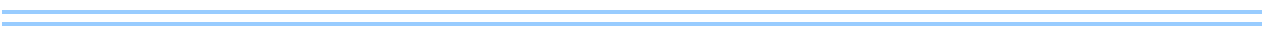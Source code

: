 <mxfile version="24.7.17">
  <diagram name="Page-1" id="x06RyQpvFY75FsCddVEx">
    <mxGraphModel dx="1114" dy="1975" grid="1" gridSize="10" guides="1" tooltips="1" connect="1" arrows="1" fold="1" page="1" pageScale="1" pageWidth="850" pageHeight="1100" math="0" shadow="0">
      <root>
        <mxCell id="0" />
        <mxCell id="1" parent="0" />
        <mxCell id="qiQFbPYBI-pmCz6WCucA-1" value="" style="line;strokeWidth=2;html=1;strokeColor=#3399FF;opacity=50;" vertex="1" parent="1">
          <mxGeometry x="170" y="-470" width="630" height="10" as="geometry" />
        </mxCell>
        <mxCell id="qiQFbPYBI-pmCz6WCucA-2" value="" style="line;strokeWidth=2;html=1;strokeColor=#3399FF;opacity=50;" vertex="1" parent="1">
          <mxGeometry x="170" y="-464" width="630" height="10" as="geometry" />
        </mxCell>
      </root>
    </mxGraphModel>
  </diagram>
</mxfile>
